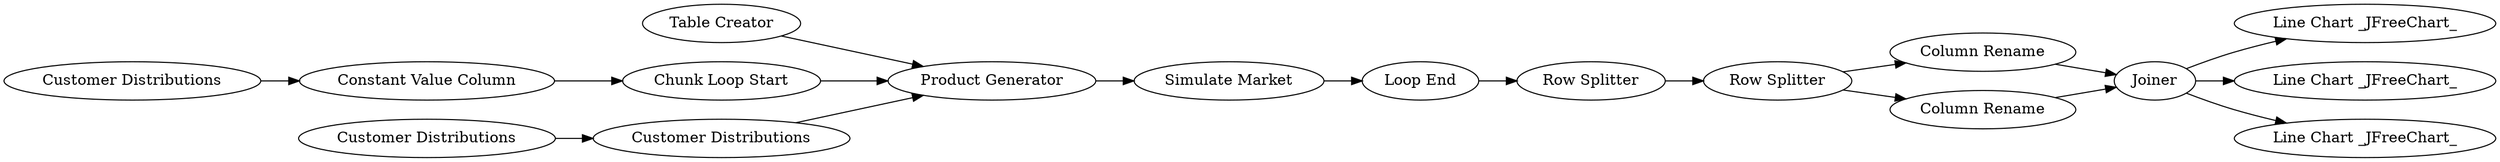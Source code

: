digraph {
	"-4649250095161104526_17" [label="Simulate Market"]
	"-4649250095161104526_19" [label="Row Splitter"]
	"-4649250095161104526_18" [label="Loop End"]
	"-4649250095161104526_45" [label="Line Chart _JFreeChart_"]
	"-4649250095161104526_52" [label="Column Rename"]
	"-4649250095161104526_13" [label="Table Creator"]
	"-4649250095161104526_15" [label="Customer Distributions"]
	"-4649250095161104526_49" [label="Chunk Loop Start"]
	"-4649250095161104526_2" [label="Customer Distributions"]
	"-4649250095161104526_50" [label="Constant Value Column"]
	"-4649250095161104526_1" [label="Customer Distributions"]
	"-4649250095161104526_7" [label="Product Generator"]
	"-4649250095161104526_20" [label="Row Splitter"]
	"-4649250095161104526_51" [label="Column Rename"]
	"-4649250095161104526_53" [label=Joiner]
	"-4649250095161104526_44" [label="Line Chart _JFreeChart_"]
	"-4649250095161104526_43" [label="Line Chart _JFreeChart_"]
	"-4649250095161104526_7" -> "-4649250095161104526_17"
	"-4649250095161104526_53" -> "-4649250095161104526_43"
	"-4649250095161104526_52" -> "-4649250095161104526_53"
	"-4649250095161104526_2" -> "-4649250095161104526_7"
	"-4649250095161104526_20" -> "-4649250095161104526_51"
	"-4649250095161104526_15" -> "-4649250095161104526_50"
	"-4649250095161104526_53" -> "-4649250095161104526_45"
	"-4649250095161104526_53" -> "-4649250095161104526_44"
	"-4649250095161104526_19" -> "-4649250095161104526_20"
	"-4649250095161104526_51" -> "-4649250095161104526_53"
	"-4649250095161104526_20" -> "-4649250095161104526_52"
	"-4649250095161104526_50" -> "-4649250095161104526_49"
	"-4649250095161104526_13" -> "-4649250095161104526_7"
	"-4649250095161104526_18" -> "-4649250095161104526_19"
	"-4649250095161104526_49" -> "-4649250095161104526_7"
	"-4649250095161104526_1" -> "-4649250095161104526_2"
	"-4649250095161104526_17" -> "-4649250095161104526_18"
	rankdir=LR
}
